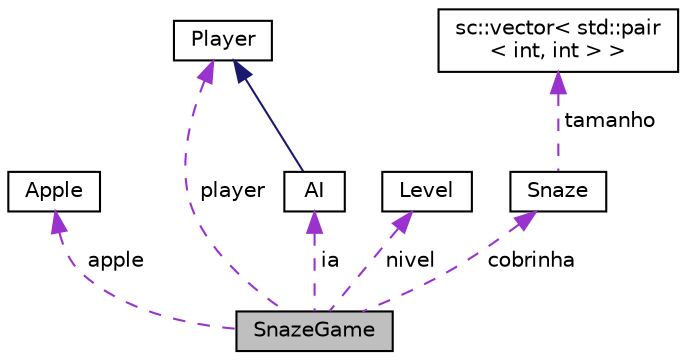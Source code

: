 digraph "SnazeGame"
{
  edge [fontname="Helvetica",fontsize="10",labelfontname="Helvetica",labelfontsize="10"];
  node [fontname="Helvetica",fontsize="10",shape=record];
  Node1 [label="SnazeGame",height=0.2,width=0.4,color="black", fillcolor="grey75", style="filled", fontcolor="black"];
  Node2 -> Node1 [dir="back",color="darkorchid3",fontsize="10",style="dashed",label=" apple" ,fontname="Helvetica"];
  Node2 [label="Apple",height=0.2,width=0.4,color="black", fillcolor="white", style="filled",URL="$de/db6/classApple.html",tooltip="Classe que controla todas as informações da maçã. "];
  Node3 -> Node1 [dir="back",color="darkorchid3",fontsize="10",style="dashed",label=" ia" ,fontname="Helvetica"];
  Node3 [label="AI",height=0.2,width=0.4,color="black", fillcolor="white", style="filled",URL="$da/df5/classAI.html",tooltip="Classe que controla a IA de forma a seguir o algoritmo A*. "];
  Node4 -> Node3 [dir="back",color="midnightblue",fontsize="10",style="solid",fontname="Helvetica"];
  Node4 [label="Player",height=0.2,width=0.4,color="black", fillcolor="white", style="filled",URL="$d2/d4b/classPlayer.html"];
  Node4 -> Node1 [dir="back",color="darkorchid3",fontsize="10",style="dashed",label=" player" ,fontname="Helvetica"];
  Node5 -> Node1 [dir="back",color="darkorchid3",fontsize="10",style="dashed",label=" nivel" ,fontname="Helvetica"];
  Node5 [label="Level",height=0.2,width=0.4,color="black", fillcolor="white", style="filled",URL="$d2/d9d/classLevel.html",tooltip="Configura todas as informações ocorridas nos níveis. "];
  Node6 -> Node1 [dir="back",color="darkorchid3",fontsize="10",style="dashed",label=" cobrinha" ,fontname="Helvetica"];
  Node6 [label="Snaze",height=0.2,width=0.4,color="black", fillcolor="white", style="filled",URL="$dd/db9/classSnaze.html",tooltip="Controle sobre as informações da cobra. "];
  Node7 -> Node6 [dir="back",color="darkorchid3",fontsize="10",style="dashed",label=" tamanho" ,fontname="Helvetica"];
  Node7 [label="sc::vector\< std::pair\l\< int, int \> \>",height=0.2,width=0.4,color="black", fillcolor="white", style="filled",URL="$db/db6/classsc_1_1vector.html"];
}
